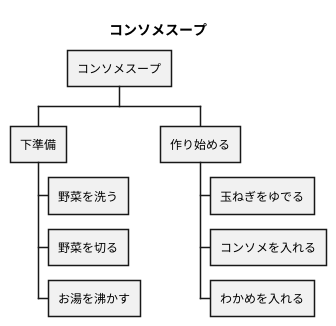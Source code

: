 @startwbs スープを作る
title コンソメスープ
* コンソメスープ
** 下準備
*** 野菜を洗う
*** 野菜を切る
*** お湯を沸かす
** 作り始める
*** 玉ねぎをゆでる
*** コンソメを入れる
*** わかめを入れる
